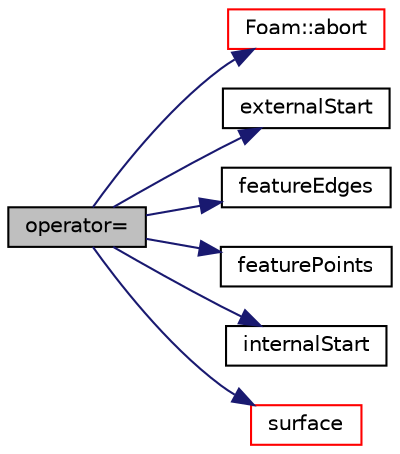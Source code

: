 digraph "operator="
{
  bgcolor="transparent";
  edge [fontname="Helvetica",fontsize="10",labelfontname="Helvetica",labelfontsize="10"];
  node [fontname="Helvetica",fontsize="10",shape=record];
  rankdir="LR";
  Node1 [label="operator=",height=0.2,width=0.4,color="black", fillcolor="grey75", style="filled" fontcolor="black"];
  Node1 -> Node2 [color="midnightblue",fontsize="10",style="solid",fontname="Helvetica"];
  Node2 [label="Foam::abort",height=0.2,width=0.4,color="red",URL="$namespaceFoam.html#a447107a607d03e417307c203fa5fb44b"];
  Node1 -> Node3 [color="midnightblue",fontsize="10",style="solid",fontname="Helvetica"];
  Node3 [label="externalStart",height=0.2,width=0.4,color="black",URL="$classFoam_1_1surfaceFeatures.html#acf980a241a42c3692a73251bc9432e51",tooltip="Start of external edges. "];
  Node1 -> Node4 [color="midnightblue",fontsize="10",style="solid",fontname="Helvetica"];
  Node4 [label="featureEdges",height=0.2,width=0.4,color="black",URL="$classFoam_1_1surfaceFeatures.html#abfe7daa57d1d2e25b24113d4b14bc1b5",tooltip="Return feature edge list. "];
  Node1 -> Node5 [color="midnightblue",fontsize="10",style="solid",fontname="Helvetica"];
  Node5 [label="featurePoints",height=0.2,width=0.4,color="black",URL="$classFoam_1_1surfaceFeatures.html#a2d6d00568cd19951e891edac858d4934",tooltip="Return feature point list. "];
  Node1 -> Node6 [color="midnightblue",fontsize="10",style="solid",fontname="Helvetica"];
  Node6 [label="internalStart",height=0.2,width=0.4,color="black",URL="$classFoam_1_1surfaceFeatures.html#aeab3e4cd8dfcb1cf7007364dc9c43647",tooltip="Start of internal edges. "];
  Node1 -> Node7 [color="midnightblue",fontsize="10",style="solid",fontname="Helvetica"];
  Node7 [label="surface",height=0.2,width=0.4,color="red",URL="$classFoam_1_1surfaceFeatures.html#ad324bdf983edf0e82844ade150fdca87"];
}
